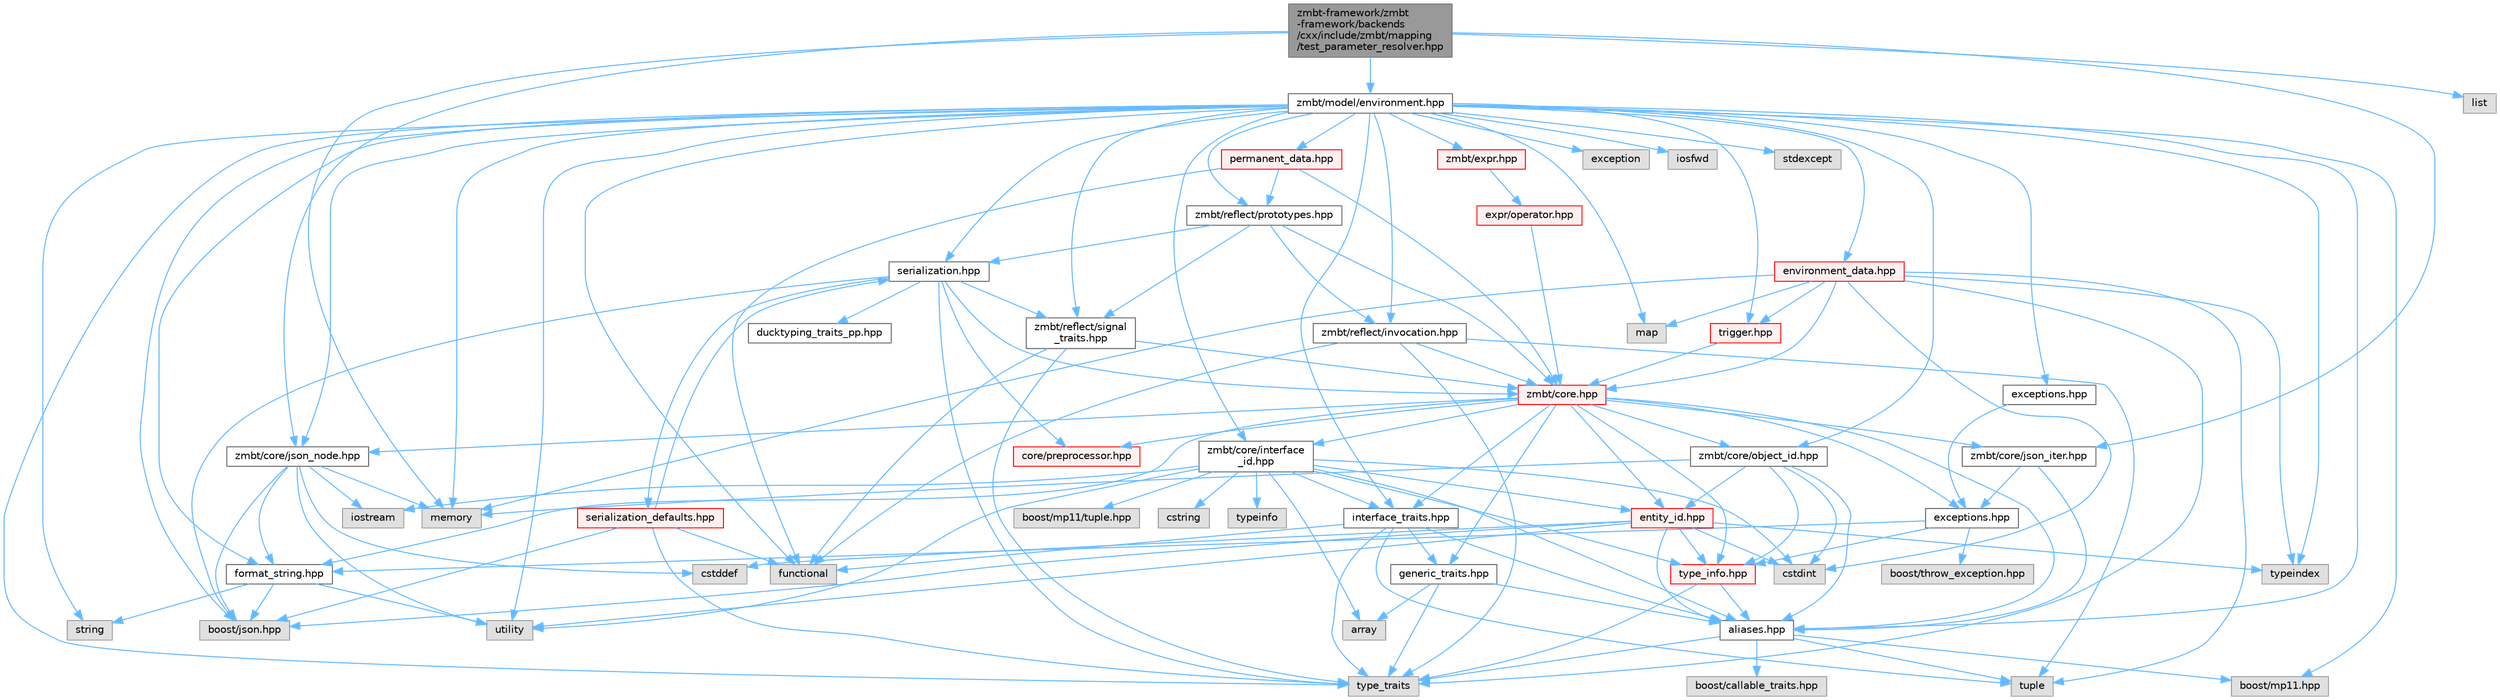 digraph "zmbt-framework/zmbt-framework/backends/cxx/include/zmbt/mapping/test_parameter_resolver.hpp"
{
 // LATEX_PDF_SIZE
  bgcolor="transparent";
  edge [fontname=Helvetica,fontsize=10,labelfontname=Helvetica,labelfontsize=10];
  node [fontname=Helvetica,fontsize=10,shape=box,height=0.2,width=0.4];
  Node1 [id="Node000001",label="zmbt-framework/zmbt\l-framework/backends\l/cxx/include/zmbt/mapping\l/test_parameter_resolver.hpp",height=0.2,width=0.4,color="gray40", fillcolor="grey60", style="filled", fontcolor="black",tooltip=" "];
  Node1 -> Node2 [id="edge1_Node000001_Node000002",color="steelblue1",style="solid",tooltip=" "];
  Node2 [id="Node000002",label="zmbt/core/json_iter.hpp",height=0.2,width=0.4,color="grey40", fillcolor="white", style="filled",URL="$json__iter_8hpp.html",tooltip=" "];
  Node2 -> Node3 [id="edge2_Node000002_Node000003",color="steelblue1",style="solid",tooltip=" "];
  Node3 [id="Node000003",label="aliases.hpp",height=0.2,width=0.4,color="grey40", fillcolor="white", style="filled",URL="$aliases_8hpp.html",tooltip=" "];
  Node3 -> Node4 [id="edge3_Node000003_Node000004",color="steelblue1",style="solid",tooltip=" "];
  Node4 [id="Node000004",label="type_traits",height=0.2,width=0.4,color="grey60", fillcolor="#E0E0E0", style="filled",tooltip=" "];
  Node3 -> Node5 [id="edge4_Node000003_Node000005",color="steelblue1",style="solid",tooltip=" "];
  Node5 [id="Node000005",label="tuple",height=0.2,width=0.4,color="grey60", fillcolor="#E0E0E0", style="filled",tooltip=" "];
  Node3 -> Node6 [id="edge5_Node000003_Node000006",color="steelblue1",style="solid",tooltip=" "];
  Node6 [id="Node000006",label="boost/callable_traits.hpp",height=0.2,width=0.4,color="grey60", fillcolor="#E0E0E0", style="filled",tooltip=" "];
  Node3 -> Node7 [id="edge6_Node000003_Node000007",color="steelblue1",style="solid",tooltip=" "];
  Node7 [id="Node000007",label="boost/mp11.hpp",height=0.2,width=0.4,color="grey60", fillcolor="#E0E0E0", style="filled",tooltip=" "];
  Node2 -> Node8 [id="edge7_Node000002_Node000008",color="steelblue1",style="solid",tooltip=" "];
  Node8 [id="Node000008",label="exceptions.hpp",height=0.2,width=0.4,color="grey40", fillcolor="white", style="filled",URL="$core_2exceptions_8hpp.html",tooltip=" "];
  Node8 -> Node9 [id="edge8_Node000008_Node000009",color="steelblue1",style="solid",tooltip=" "];
  Node9 [id="Node000009",label="boost/throw_exception.hpp",height=0.2,width=0.4,color="grey60", fillcolor="#E0E0E0", style="filled",tooltip=" "];
  Node8 -> Node10 [id="edge9_Node000008_Node000010",color="steelblue1",style="solid",tooltip=" "];
  Node10 [id="Node000010",label="format_string.hpp",height=0.2,width=0.4,color="grey40", fillcolor="white", style="filled",URL="$format__string_8hpp.html",tooltip=" "];
  Node10 -> Node11 [id="edge10_Node000010_Node000011",color="steelblue1",style="solid",tooltip=" "];
  Node11 [id="Node000011",label="boost/json.hpp",height=0.2,width=0.4,color="grey60", fillcolor="#E0E0E0", style="filled",tooltip=" "];
  Node10 -> Node12 [id="edge11_Node000010_Node000012",color="steelblue1",style="solid",tooltip=" "];
  Node12 [id="Node000012",label="string",height=0.2,width=0.4,color="grey60", fillcolor="#E0E0E0", style="filled",tooltip=" "];
  Node10 -> Node13 [id="edge12_Node000010_Node000013",color="steelblue1",style="solid",tooltip=" "];
  Node13 [id="Node000013",label="utility",height=0.2,width=0.4,color="grey60", fillcolor="#E0E0E0", style="filled",tooltip=" "];
  Node8 -> Node14 [id="edge13_Node000008_Node000014",color="steelblue1",style="solid",tooltip=" "];
  Node14 [id="Node000014",label="type_info.hpp",height=0.2,width=0.4,color="red", fillcolor="#FFF0F0", style="filled",URL="$type__info_8hpp.html",tooltip=" "];
  Node14 -> Node4 [id="edge14_Node000014_Node000004",color="steelblue1",style="solid",tooltip=" "];
  Node14 -> Node3 [id="edge15_Node000014_Node000003",color="steelblue1",style="solid",tooltip=" "];
  Node1 -> Node16 [id="edge16_Node000001_Node000016",color="steelblue1",style="solid",tooltip=" "];
  Node16 [id="Node000016",label="zmbt/core/json_node.hpp",height=0.2,width=0.4,color="grey40", fillcolor="white", style="filled",URL="$json__node_8hpp.html",tooltip=" "];
  Node16 -> Node11 [id="edge17_Node000016_Node000011",color="steelblue1",style="solid",tooltip=" "];
  Node16 -> Node17 [id="edge18_Node000016_Node000017",color="steelblue1",style="solid",tooltip=" "];
  Node17 [id="Node000017",label="cstddef",height=0.2,width=0.4,color="grey60", fillcolor="#E0E0E0", style="filled",tooltip=" "];
  Node16 -> Node18 [id="edge19_Node000016_Node000018",color="steelblue1",style="solid",tooltip=" "];
  Node18 [id="Node000018",label="iostream",height=0.2,width=0.4,color="grey60", fillcolor="#E0E0E0", style="filled",tooltip=" "];
  Node16 -> Node19 [id="edge20_Node000016_Node000019",color="steelblue1",style="solid",tooltip=" "];
  Node19 [id="Node000019",label="memory",height=0.2,width=0.4,color="grey60", fillcolor="#E0E0E0", style="filled",tooltip=" "];
  Node16 -> Node13 [id="edge21_Node000016_Node000013",color="steelblue1",style="solid",tooltip=" "];
  Node16 -> Node10 [id="edge22_Node000016_Node000010",color="steelblue1",style="solid",tooltip=" "];
  Node1 -> Node20 [id="edge23_Node000001_Node000020",color="steelblue1",style="solid",tooltip=" "];
  Node20 [id="Node000020",label="zmbt/model/environment.hpp",height=0.2,width=0.4,color="grey40", fillcolor="white", style="filled",URL="$environment_8hpp.html",tooltip=" "];
  Node20 -> Node11 [id="edge24_Node000020_Node000011",color="steelblue1",style="solid",tooltip=" "];
  Node20 -> Node7 [id="edge25_Node000020_Node000007",color="steelblue1",style="solid",tooltip=" "];
  Node20 -> Node3 [id="edge26_Node000020_Node000003",color="steelblue1",style="solid",tooltip=" "];
  Node20 -> Node10 [id="edge27_Node000020_Node000010",color="steelblue1",style="solid",tooltip=" "];
  Node20 -> Node21 [id="edge28_Node000020_Node000021",color="steelblue1",style="solid",tooltip=" "];
  Node21 [id="Node000021",label="zmbt/core/interface\l_id.hpp",height=0.2,width=0.4,color="grey40", fillcolor="white", style="filled",URL="$interface__id_8hpp.html",tooltip=" "];
  Node21 -> Node18 [id="edge29_Node000021_Node000018",color="steelblue1",style="solid",tooltip=" "];
  Node21 -> Node22 [id="edge30_Node000021_Node000022",color="steelblue1",style="solid",tooltip=" "];
  Node22 [id="Node000022",label="array",height=0.2,width=0.4,color="grey60", fillcolor="#E0E0E0", style="filled",tooltip=" "];
  Node21 -> Node23 [id="edge31_Node000021_Node000023",color="steelblue1",style="solid",tooltip=" "];
  Node23 [id="Node000023",label="cstdint",height=0.2,width=0.4,color="grey60", fillcolor="#E0E0E0", style="filled",tooltip=" "];
  Node21 -> Node24 [id="edge32_Node000021_Node000024",color="steelblue1",style="solid",tooltip=" "];
  Node24 [id="Node000024",label="cstring",height=0.2,width=0.4,color="grey60", fillcolor="#E0E0E0", style="filled",tooltip=" "];
  Node21 -> Node25 [id="edge33_Node000021_Node000025",color="steelblue1",style="solid",tooltip=" "];
  Node25 [id="Node000025",label="typeinfo",height=0.2,width=0.4,color="grey60", fillcolor="#E0E0E0", style="filled",tooltip=" "];
  Node21 -> Node13 [id="edge34_Node000021_Node000013",color="steelblue1",style="solid",tooltip=" "];
  Node21 -> Node26 [id="edge35_Node000021_Node000026",color="steelblue1",style="solid",tooltip=" "];
  Node26 [id="Node000026",label="boost/mp11/tuple.hpp",height=0.2,width=0.4,color="grey60", fillcolor="#E0E0E0", style="filled",tooltip=" "];
  Node21 -> Node3 [id="edge36_Node000021_Node000003",color="steelblue1",style="solid",tooltip=" "];
  Node21 -> Node27 [id="edge37_Node000021_Node000027",color="steelblue1",style="solid",tooltip=" "];
  Node27 [id="Node000027",label="entity_id.hpp",height=0.2,width=0.4,color="red", fillcolor="#FFF0F0", style="filled",URL="$entity__id_8hpp.html",tooltip=" "];
  Node27 -> Node17 [id="edge38_Node000027_Node000017",color="steelblue1",style="solid",tooltip=" "];
  Node27 -> Node23 [id="edge39_Node000027_Node000023",color="steelblue1",style="solid",tooltip=" "];
  Node27 -> Node13 [id="edge40_Node000027_Node000013",color="steelblue1",style="solid",tooltip=" "];
  Node27 -> Node28 [id="edge41_Node000027_Node000028",color="steelblue1",style="solid",tooltip=" "];
  Node28 [id="Node000028",label="typeindex",height=0.2,width=0.4,color="grey60", fillcolor="#E0E0E0", style="filled",tooltip=" "];
  Node27 -> Node11 [id="edge42_Node000027_Node000011",color="steelblue1",style="solid",tooltip=" "];
  Node27 -> Node3 [id="edge43_Node000027_Node000003",color="steelblue1",style="solid",tooltip=" "];
  Node27 -> Node14 [id="edge44_Node000027_Node000014",color="steelblue1",style="solid",tooltip=" "];
  Node21 -> Node30 [id="edge45_Node000021_Node000030",color="steelblue1",style="solid",tooltip=" "];
  Node30 [id="Node000030",label="interface_traits.hpp",height=0.2,width=0.4,color="grey40", fillcolor="white", style="filled",URL="$interface__traits_8hpp.html",tooltip=" "];
  Node30 -> Node31 [id="edge46_Node000030_Node000031",color="steelblue1",style="solid",tooltip=" "];
  Node31 [id="Node000031",label="functional",height=0.2,width=0.4,color="grey60", fillcolor="#E0E0E0", style="filled",tooltip=" "];
  Node30 -> Node5 [id="edge47_Node000030_Node000005",color="steelblue1",style="solid",tooltip=" "];
  Node30 -> Node4 [id="edge48_Node000030_Node000004",color="steelblue1",style="solid",tooltip=" "];
  Node30 -> Node3 [id="edge49_Node000030_Node000003",color="steelblue1",style="solid",tooltip=" "];
  Node30 -> Node32 [id="edge50_Node000030_Node000032",color="steelblue1",style="solid",tooltip=" "];
  Node32 [id="Node000032",label="generic_traits.hpp",height=0.2,width=0.4,color="grey40", fillcolor="white", style="filled",URL="$generic__traits_8hpp.html",tooltip=" "];
  Node32 -> Node4 [id="edge51_Node000032_Node000004",color="steelblue1",style="solid",tooltip=" "];
  Node32 -> Node22 [id="edge52_Node000032_Node000022",color="steelblue1",style="solid",tooltip=" "];
  Node32 -> Node3 [id="edge53_Node000032_Node000003",color="steelblue1",style="solid",tooltip=" "];
  Node21 -> Node14 [id="edge54_Node000021_Node000014",color="steelblue1",style="solid",tooltip=" "];
  Node20 -> Node30 [id="edge55_Node000020_Node000030",color="steelblue1",style="solid",tooltip=" "];
  Node20 -> Node16 [id="edge56_Node000020_Node000016",color="steelblue1",style="solid",tooltip=" "];
  Node20 -> Node33 [id="edge57_Node000020_Node000033",color="steelblue1",style="solid",tooltip=" "];
  Node33 [id="Node000033",label="zmbt/core/object_id.hpp",height=0.2,width=0.4,color="grey40", fillcolor="white", style="filled",URL="$object__id_8hpp.html",tooltip=" "];
  Node33 -> Node23 [id="edge58_Node000033_Node000023",color="steelblue1",style="solid",tooltip=" "];
  Node33 -> Node19 [id="edge59_Node000033_Node000019",color="steelblue1",style="solid",tooltip=" "];
  Node33 -> Node3 [id="edge60_Node000033_Node000003",color="steelblue1",style="solid",tooltip=" "];
  Node33 -> Node27 [id="edge61_Node000033_Node000027",color="steelblue1",style="solid",tooltip=" "];
  Node33 -> Node14 [id="edge62_Node000033_Node000014",color="steelblue1",style="solid",tooltip=" "];
  Node20 -> Node34 [id="edge63_Node000020_Node000034",color="steelblue1",style="solid",tooltip=" "];
  Node34 [id="Node000034",label="zmbt/reflect/signal\l_traits.hpp",height=0.2,width=0.4,color="grey40", fillcolor="white", style="filled",URL="$signal__traits_8hpp.html",tooltip=" "];
  Node34 -> Node31 [id="edge64_Node000034_Node000031",color="steelblue1",style="solid",tooltip=" "];
  Node34 -> Node4 [id="edge65_Node000034_Node000004",color="steelblue1",style="solid",tooltip=" "];
  Node34 -> Node35 [id="edge66_Node000034_Node000035",color="steelblue1",style="solid",tooltip=" "];
  Node35 [id="Node000035",label="zmbt/core.hpp",height=0.2,width=0.4,color="red", fillcolor="#FFF0F0", style="filled",URL="$core_8hpp.html",tooltip=" "];
  Node35 -> Node3 [id="edge67_Node000035_Node000003",color="steelblue1",style="solid",tooltip=" "];
  Node35 -> Node8 [id="edge68_Node000035_Node000008",color="steelblue1",style="solid",tooltip=" "];
  Node35 -> Node10 [id="edge69_Node000035_Node000010",color="steelblue1",style="solid",tooltip=" "];
  Node35 -> Node32 [id="edge70_Node000035_Node000032",color="steelblue1",style="solid",tooltip=" "];
  Node35 -> Node30 [id="edge71_Node000035_Node000030",color="steelblue1",style="solid",tooltip=" "];
  Node35 -> Node2 [id="edge72_Node000035_Node000002",color="steelblue1",style="solid",tooltip=" "];
  Node35 -> Node16 [id="edge73_Node000035_Node000016",color="steelblue1",style="solid",tooltip=" "];
  Node35 -> Node43 [id="edge74_Node000035_Node000043",color="steelblue1",style="solid",tooltip=" "];
  Node43 [id="Node000043",label="core/preprocessor.hpp",height=0.2,width=0.4,color="red", fillcolor="#FFF0F0", style="filled",URL="$preprocessor_8hpp.html",tooltip="type traits to check serialization compatibility"];
  Node35 -> Node14 [id="edge75_Node000035_Node000014",color="steelblue1",style="solid",tooltip=" "];
  Node35 -> Node27 [id="edge76_Node000035_Node000027",color="steelblue1",style="solid",tooltip=" "];
  Node35 -> Node21 [id="edge77_Node000035_Node000021",color="steelblue1",style="solid",tooltip=" "];
  Node35 -> Node33 [id="edge78_Node000035_Node000033",color="steelblue1",style="solid",tooltip=" "];
  Node20 -> Node56 [id="edge79_Node000020_Node000056",color="steelblue1",style="solid",tooltip=" "];
  Node56 [id="Node000056",label="zmbt/reflect/invocation.hpp",height=0.2,width=0.4,color="grey40", fillcolor="white", style="filled",URL="$invocation_8hpp.html",tooltip=" "];
  Node56 -> Node31 [id="edge80_Node000056_Node000031",color="steelblue1",style="solid",tooltip=" "];
  Node56 -> Node5 [id="edge81_Node000056_Node000005",color="steelblue1",style="solid",tooltip=" "];
  Node56 -> Node4 [id="edge82_Node000056_Node000004",color="steelblue1",style="solid",tooltip=" "];
  Node56 -> Node35 [id="edge83_Node000056_Node000035",color="steelblue1",style="solid",tooltip=" "];
  Node20 -> Node57 [id="edge84_Node000020_Node000057",color="steelblue1",style="solid",tooltip=" "];
  Node57 [id="Node000057",label="zmbt/reflect/prototypes.hpp",height=0.2,width=0.4,color="grey40", fillcolor="white", style="filled",URL="$prototypes_8hpp.html",tooltip=" "];
  Node57 -> Node35 [id="edge85_Node000057_Node000035",color="steelblue1",style="solid",tooltip=" "];
  Node57 -> Node34 [id="edge86_Node000057_Node000034",color="steelblue1",style="solid",tooltip=" "];
  Node57 -> Node58 [id="edge87_Node000057_Node000058",color="steelblue1",style="solid",tooltip=" "];
  Node58 [id="Node000058",label="serialization.hpp",height=0.2,width=0.4,color="grey40", fillcolor="white", style="filled",URL="$serialization_8hpp.html",tooltip=" "];
  Node58 -> Node4 [id="edge88_Node000058_Node000004",color="steelblue1",style="solid",tooltip=" "];
  Node58 -> Node11 [id="edge89_Node000058_Node000011",color="steelblue1",style="solid",tooltip=" "];
  Node58 -> Node43 [id="edge90_Node000058_Node000043",color="steelblue1",style="solid",tooltip=" "];
  Node58 -> Node35 [id="edge91_Node000058_Node000035",color="steelblue1",style="solid",tooltip=" "];
  Node58 -> Node59 [id="edge92_Node000058_Node000059",color="steelblue1",style="solid",tooltip=" "];
  Node59 [id="Node000059",label="ducktyping_traits_pp.hpp",height=0.2,width=0.4,color="grey40", fillcolor="white", style="filled",URL="$ducktyping__traits__pp_8hpp.html",tooltip=" "];
  Node58 -> Node34 [id="edge93_Node000058_Node000034",color="steelblue1",style="solid",tooltip=" "];
  Node58 -> Node60 [id="edge94_Node000058_Node000060",color="steelblue1",style="solid",tooltip=" "];
  Node60 [id="Node000060",label="serialization_defaults.hpp",height=0.2,width=0.4,color="red", fillcolor="#FFF0F0", style="filled",URL="$serialization__defaults_8hpp.html",tooltip=" "];
  Node60 -> Node31 [id="edge95_Node000060_Node000031",color="steelblue1",style="solid",tooltip=" "];
  Node60 -> Node4 [id="edge96_Node000060_Node000004",color="steelblue1",style="solid",tooltip=" "];
  Node60 -> Node11 [id="edge97_Node000060_Node000011",color="steelblue1",style="solid",tooltip=" "];
  Node60 -> Node58 [id="edge98_Node000060_Node000058",color="steelblue1",style="solid",tooltip=" "];
  Node57 -> Node56 [id="edge99_Node000057_Node000056",color="steelblue1",style="solid",tooltip=" "];
  Node20 -> Node58 [id="edge100_Node000020_Node000058",color="steelblue1",style="solid",tooltip=" "];
  Node20 -> Node63 [id="edge101_Node000020_Node000063",color="steelblue1",style="solid",tooltip=" "];
  Node63 [id="Node000063",label="zmbt/expr.hpp",height=0.2,width=0.4,color="red", fillcolor="#FFF0F0", style="filled",URL="$expr_8hpp.html",tooltip=" "];
  Node63 -> Node64 [id="edge102_Node000063_Node000064",color="steelblue1",style="solid",tooltip=" "];
  Node64 [id="Node000064",label="expr/operator.hpp",height=0.2,width=0.4,color="red", fillcolor="#FFF0F0", style="filled",URL="$operator_8hpp.html",tooltip=" "];
  Node64 -> Node35 [id="edge103_Node000064_Node000035",color="steelblue1",style="solid",tooltip=" "];
  Node20 -> Node91 [id="edge104_Node000020_Node000091",color="steelblue1",style="solid",tooltip=" "];
  Node91 [id="Node000091",label="exception",height=0.2,width=0.4,color="grey60", fillcolor="#E0E0E0", style="filled",tooltip=" "];
  Node20 -> Node31 [id="edge105_Node000020_Node000031",color="steelblue1",style="solid",tooltip=" "];
  Node20 -> Node92 [id="edge106_Node000020_Node000092",color="steelblue1",style="solid",tooltip=" "];
  Node92 [id="Node000092",label="iosfwd",height=0.2,width=0.4,color="grey60", fillcolor="#E0E0E0", style="filled",tooltip=" "];
  Node20 -> Node46 [id="edge107_Node000020_Node000046",color="steelblue1",style="solid",tooltip=" "];
  Node46 [id="Node000046",label="map",height=0.2,width=0.4,color="grey60", fillcolor="#E0E0E0", style="filled",tooltip=" "];
  Node20 -> Node19 [id="edge108_Node000020_Node000019",color="steelblue1",style="solid",tooltip=" "];
  Node20 -> Node93 [id="edge109_Node000020_Node000093",color="steelblue1",style="solid",tooltip=" "];
  Node93 [id="Node000093",label="stdexcept",height=0.2,width=0.4,color="grey60", fillcolor="#E0E0E0", style="filled",tooltip=" "];
  Node20 -> Node12 [id="edge110_Node000020_Node000012",color="steelblue1",style="solid",tooltip=" "];
  Node20 -> Node4 [id="edge111_Node000020_Node000004",color="steelblue1",style="solid",tooltip=" "];
  Node20 -> Node28 [id="edge112_Node000020_Node000028",color="steelblue1",style="solid",tooltip=" "];
  Node20 -> Node13 [id="edge113_Node000020_Node000013",color="steelblue1",style="solid",tooltip=" "];
  Node20 -> Node94 [id="edge114_Node000020_Node000094",color="steelblue1",style="solid",tooltip=" "];
  Node94 [id="Node000094",label="environment_data.hpp",height=0.2,width=0.4,color="red", fillcolor="#FFF0F0", style="filled",URL="$environment__data_8hpp.html",tooltip=" "];
  Node94 -> Node23 [id="edge115_Node000094_Node000023",color="steelblue1",style="solid",tooltip=" "];
  Node94 -> Node46 [id="edge116_Node000094_Node000046",color="steelblue1",style="solid",tooltip=" "];
  Node94 -> Node19 [id="edge117_Node000094_Node000019",color="steelblue1",style="solid",tooltip=" "];
  Node94 -> Node5 [id="edge118_Node000094_Node000005",color="steelblue1",style="solid",tooltip=" "];
  Node94 -> Node28 [id="edge119_Node000094_Node000028",color="steelblue1",style="solid",tooltip=" "];
  Node94 -> Node4 [id="edge120_Node000094_Node000004",color="steelblue1",style="solid",tooltip=" "];
  Node94 -> Node35 [id="edge121_Node000094_Node000035",color="steelblue1",style="solid",tooltip=" "];
  Node94 -> Node98 [id="edge122_Node000094_Node000098",color="steelblue1",style="solid",tooltip=" "];
  Node98 [id="Node000098",label="trigger.hpp",height=0.2,width=0.4,color="red", fillcolor="#FFF0F0", style="filled",URL="$trigger_8hpp.html",tooltip=" "];
  Node98 -> Node35 [id="edge123_Node000098_Node000035",color="steelblue1",style="solid",tooltip=" "];
  Node20 -> Node111 [id="edge124_Node000020_Node000111",color="steelblue1",style="solid",tooltip=" "];
  Node111 [id="Node000111",label="exceptions.hpp",height=0.2,width=0.4,color="grey40", fillcolor="white", style="filled",URL="$model_2exceptions_8hpp.html",tooltip=" "];
  Node111 -> Node8 [id="edge125_Node000111_Node000008",color="steelblue1",style="solid",tooltip=" "];
  Node20 -> Node98 [id="edge126_Node000020_Node000098",color="steelblue1",style="solid",tooltip=" "];
  Node20 -> Node112 [id="edge127_Node000020_Node000112",color="steelblue1",style="solid",tooltip=" "];
  Node112 [id="Node000112",label="permanent_data.hpp",height=0.2,width=0.4,color="red", fillcolor="#FFF0F0", style="filled",URL="$permanent__data_8hpp.html",tooltip=" "];
  Node112 -> Node31 [id="edge128_Node000112_Node000031",color="steelblue1",style="solid",tooltip=" "];
  Node112 -> Node35 [id="edge129_Node000112_Node000035",color="steelblue1",style="solid",tooltip=" "];
  Node112 -> Node57 [id="edge130_Node000112_Node000057",color="steelblue1",style="solid",tooltip=" "];
  Node1 -> Node82 [id="edge131_Node000001_Node000082",color="steelblue1",style="solid",tooltip=" "];
  Node82 [id="Node000082",label="list",height=0.2,width=0.4,color="grey60", fillcolor="#E0E0E0", style="filled",tooltip=" "];
  Node1 -> Node19 [id="edge132_Node000001_Node000019",color="steelblue1",style="solid",tooltip=" "];
}
